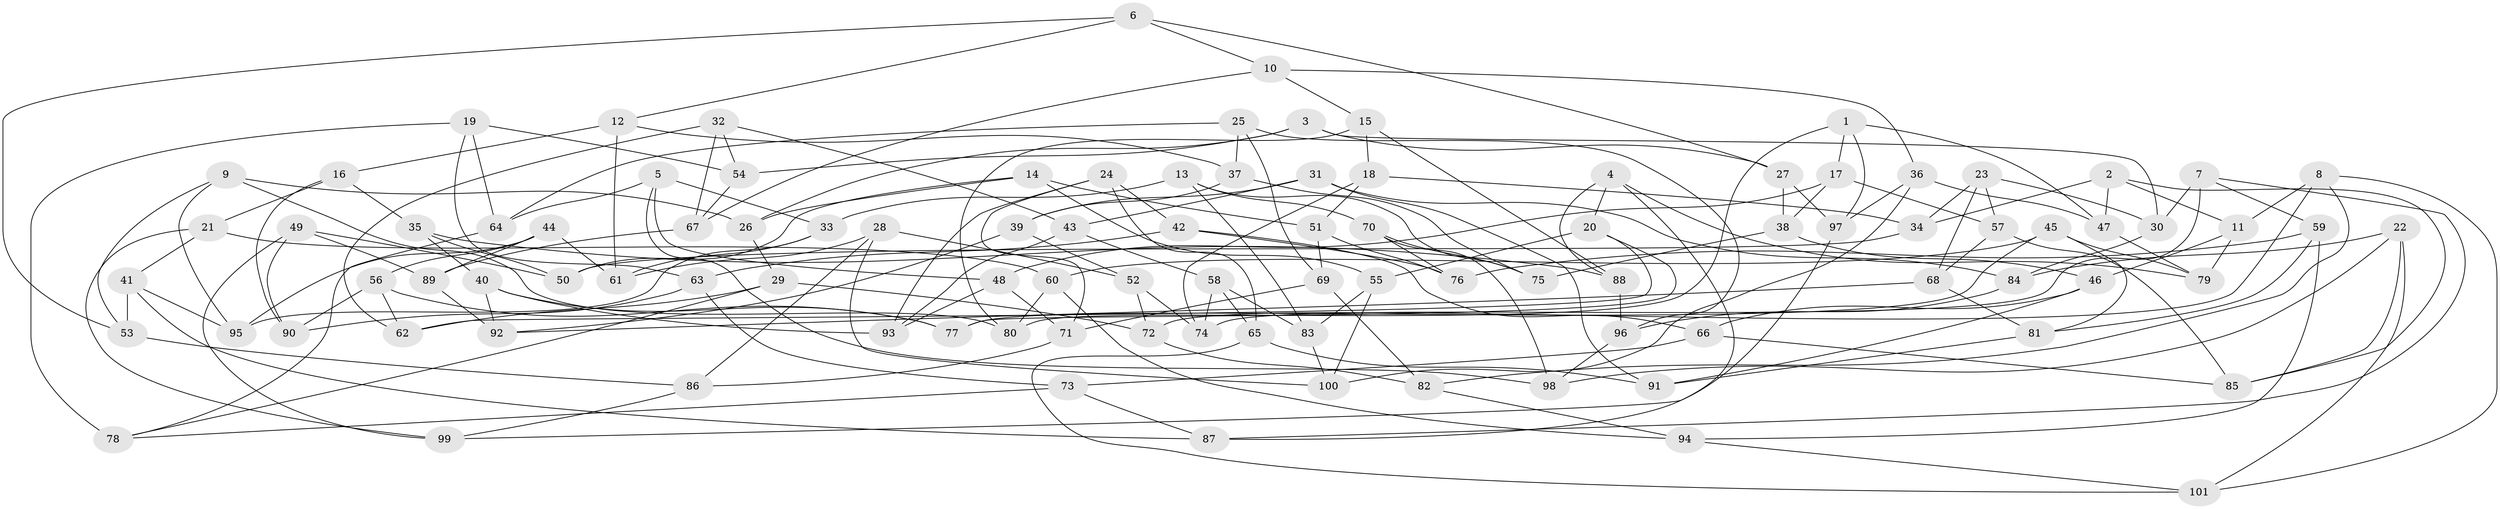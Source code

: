 // coarse degree distribution, {4: 0.5070422535211268, 6: 0.29577464788732394, 3: 0.08450704225352113, 5: 0.11267605633802817}
// Generated by graph-tools (version 1.1) at 2025/38/03/04/25 23:38:09]
// undirected, 101 vertices, 202 edges
graph export_dot {
  node [color=gray90,style=filled];
  1;
  2;
  3;
  4;
  5;
  6;
  7;
  8;
  9;
  10;
  11;
  12;
  13;
  14;
  15;
  16;
  17;
  18;
  19;
  20;
  21;
  22;
  23;
  24;
  25;
  26;
  27;
  28;
  29;
  30;
  31;
  32;
  33;
  34;
  35;
  36;
  37;
  38;
  39;
  40;
  41;
  42;
  43;
  44;
  45;
  46;
  47;
  48;
  49;
  50;
  51;
  52;
  53;
  54;
  55;
  56;
  57;
  58;
  59;
  60;
  61;
  62;
  63;
  64;
  65;
  66;
  67;
  68;
  69;
  70;
  71;
  72;
  73;
  74;
  75;
  76;
  77;
  78;
  79;
  80;
  81;
  82;
  83;
  84;
  85;
  86;
  87;
  88;
  89;
  90;
  91;
  92;
  93;
  94;
  95;
  96;
  97;
  98;
  99;
  100;
  101;
  1 -- 47;
  1 -- 97;
  1 -- 80;
  1 -- 17;
  2 -- 85;
  2 -- 34;
  2 -- 11;
  2 -- 47;
  3 -- 27;
  3 -- 26;
  3 -- 30;
  3 -- 54;
  4 -- 87;
  4 -- 79;
  4 -- 20;
  4 -- 88;
  5 -- 48;
  5 -- 64;
  5 -- 98;
  5 -- 33;
  6 -- 12;
  6 -- 27;
  6 -- 10;
  6 -- 53;
  7 -- 74;
  7 -- 87;
  7 -- 30;
  7 -- 59;
  8 -- 72;
  8 -- 101;
  8 -- 11;
  8 -- 82;
  9 -- 95;
  9 -- 26;
  9 -- 80;
  9 -- 53;
  10 -- 67;
  10 -- 15;
  10 -- 36;
  11 -- 46;
  11 -- 79;
  12 -- 61;
  12 -- 16;
  12 -- 37;
  13 -- 33;
  13 -- 70;
  13 -- 83;
  13 -- 75;
  14 -- 26;
  14 -- 51;
  14 -- 50;
  14 -- 55;
  15 -- 18;
  15 -- 80;
  15 -- 88;
  16 -- 90;
  16 -- 35;
  16 -- 21;
  17 -- 38;
  17 -- 57;
  17 -- 48;
  18 -- 74;
  18 -- 34;
  18 -- 51;
  19 -- 64;
  19 -- 78;
  19 -- 63;
  19 -- 54;
  20 -- 62;
  20 -- 55;
  20 -- 77;
  21 -- 99;
  21 -- 60;
  21 -- 41;
  22 -- 101;
  22 -- 98;
  22 -- 85;
  22 -- 84;
  23 -- 30;
  23 -- 57;
  23 -- 34;
  23 -- 68;
  24 -- 93;
  24 -- 42;
  24 -- 65;
  24 -- 71;
  25 -- 37;
  25 -- 64;
  25 -- 69;
  25 -- 96;
  26 -- 29;
  27 -- 38;
  27 -- 97;
  28 -- 86;
  28 -- 52;
  28 -- 100;
  28 -- 61;
  29 -- 62;
  29 -- 78;
  29 -- 72;
  30 -- 84;
  31 -- 91;
  31 -- 43;
  31 -- 39;
  31 -- 84;
  32 -- 43;
  32 -- 62;
  32 -- 67;
  32 -- 54;
  33 -- 95;
  33 -- 61;
  34 -- 50;
  35 -- 50;
  35 -- 40;
  35 -- 88;
  36 -- 47;
  36 -- 97;
  36 -- 100;
  37 -- 75;
  37 -- 39;
  38 -- 75;
  38 -- 46;
  39 -- 52;
  39 -- 92;
  40 -- 93;
  40 -- 92;
  40 -- 77;
  41 -- 87;
  41 -- 53;
  41 -- 95;
  42 -- 63;
  42 -- 66;
  42 -- 76;
  43 -- 93;
  43 -- 58;
  44 -- 61;
  44 -- 89;
  44 -- 95;
  44 -- 56;
  45 -- 79;
  45 -- 60;
  45 -- 81;
  45 -- 77;
  46 -- 91;
  46 -- 66;
  47 -- 79;
  48 -- 71;
  48 -- 93;
  49 -- 90;
  49 -- 89;
  49 -- 50;
  49 -- 99;
  51 -- 69;
  51 -- 76;
  52 -- 74;
  52 -- 72;
  53 -- 86;
  54 -- 67;
  55 -- 100;
  55 -- 83;
  56 -- 90;
  56 -- 77;
  56 -- 62;
  57 -- 85;
  57 -- 68;
  58 -- 65;
  58 -- 74;
  58 -- 83;
  59 -- 94;
  59 -- 81;
  59 -- 76;
  60 -- 94;
  60 -- 80;
  63 -- 90;
  63 -- 73;
  64 -- 78;
  65 -- 91;
  65 -- 101;
  66 -- 85;
  66 -- 73;
  67 -- 89;
  68 -- 81;
  68 -- 92;
  69 -- 71;
  69 -- 82;
  70 -- 76;
  70 -- 98;
  70 -- 75;
  71 -- 86;
  72 -- 82;
  73 -- 87;
  73 -- 78;
  81 -- 91;
  82 -- 94;
  83 -- 100;
  84 -- 96;
  86 -- 99;
  88 -- 96;
  89 -- 92;
  94 -- 101;
  96 -- 98;
  97 -- 99;
}
